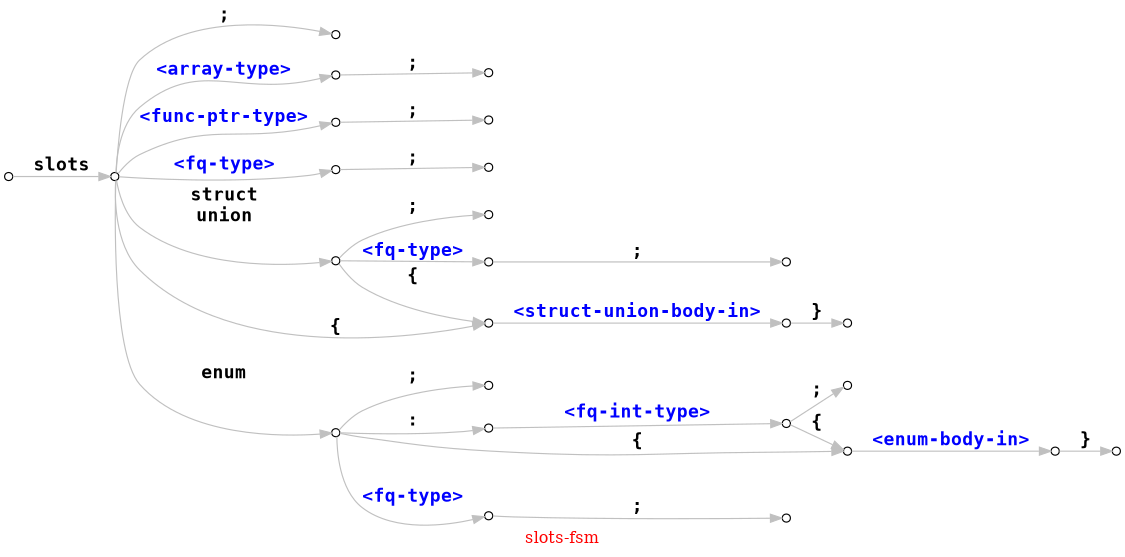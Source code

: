 // -*- mode: c++ -*-

// slots <array-type>        ;        =>  typealias   slots-t = <array-type>      ;
// slots <func-ptr-type>     ;        =>  typealias   slots-t = <func-ptr-type>   ;

// slots             <>      ;        =>  typealias   slots-t =        <>         ;
// slots struct      <>      ;        =>  typealias   slots-t = struct <>         ;
// slots union       <>      ;        =>  typealias   slots-t = union  <>         ;
// slots enum        <>      ;        =>  typealias   slots-t = enum   <>         ;

// slots                     ;        =>  struct      slots-t                     ;
// slots                     { ... }  =>  struct      slots-t                     { ... }

// slots struct              ;        =>  struct      slots-t                     ;
// slots struct              { ... }  =>  struct      slots-t                     { ... }

// slots union               ;        =>  union       slots-t                     ;
// slots union               { ... }  =>  union       slots-t                     { ... }

// slots enum                ;        =>  enum struct slots-t                     ;
// slots enum                { ... }  =>  enum struct slots-t                     { ... }
//
// slots enum           : <> ;        =>  enum struct slots-t             : <>    ;
// slots enum           : <> { ... }  =>  enum struct slots-t             : <>    { ... }

digraph "slots-fsm" {
  graph [ rankdir = LR, label = "\G", fontcolor = red ];
  //graph [ page = "8.5,11" ];
  graph [ size = "7.5,10" ];
  edge [ fontsize = 16, fontname = "courier-bold", color = grey ];
  node [ shape = circle, fontsize = 12, width = 0.3, fixedsize = true ];
  node [ label = "", width = 0.1 ];

  000 -> 010 [ label = "slots" ];

  010 -> 015 [ label = ";" ];
  010 -> 141 [ label = "<array-type>", fontcolor = blue ];
  010 -> 142 [ label = "<func-ptr-type>", fontcolor = blue ];
  010 -> 140 [ label = "<fq-type>", fontcolor = blue ];
  140 -> 145 [ label = ";" ];
  141 -> 146 [ label = ";" ];
  142 -> 147 [ label = ";" ];

  010 -> 100 [ label = "struct\nunion" ];
  010 -> 110 [ label = "{" ];
  100 -> 110 [ label = "{" ];
  100 -> 105 [ label = ";" ];
  100 -> 150 [ label = "<fq-type>", fontcolor = blue ];
  150 -> 160 [ label = ";" ];
  110 -> 120 [ label = "<struct-union-body-in>", fontcolor = blue ];
  120 -> 130 [ label = "}" ];

  010 -> 031 [ label = "enum" ];
  031 -> 170 [ label = "<fq-type>", fontcolor = blue ];
  170 -> 180 [ label = ";" ];
  031 -> 035 [ label = ";" ];
  031 -> 040 [ label = ":" ];
  031 -> 060 [ label = "{" ];
  040 -> 050 [ label = "<fq-int-type>", fontcolor = blue ];
  050 -> 060 [ label = "{" ];
  050 -> 055 [ label = ";" ];
  060 -> 070 [ label = "<enum-body-in>", fontcolor = blue ];
  070 -> 080 [ label = "}" ];
}
